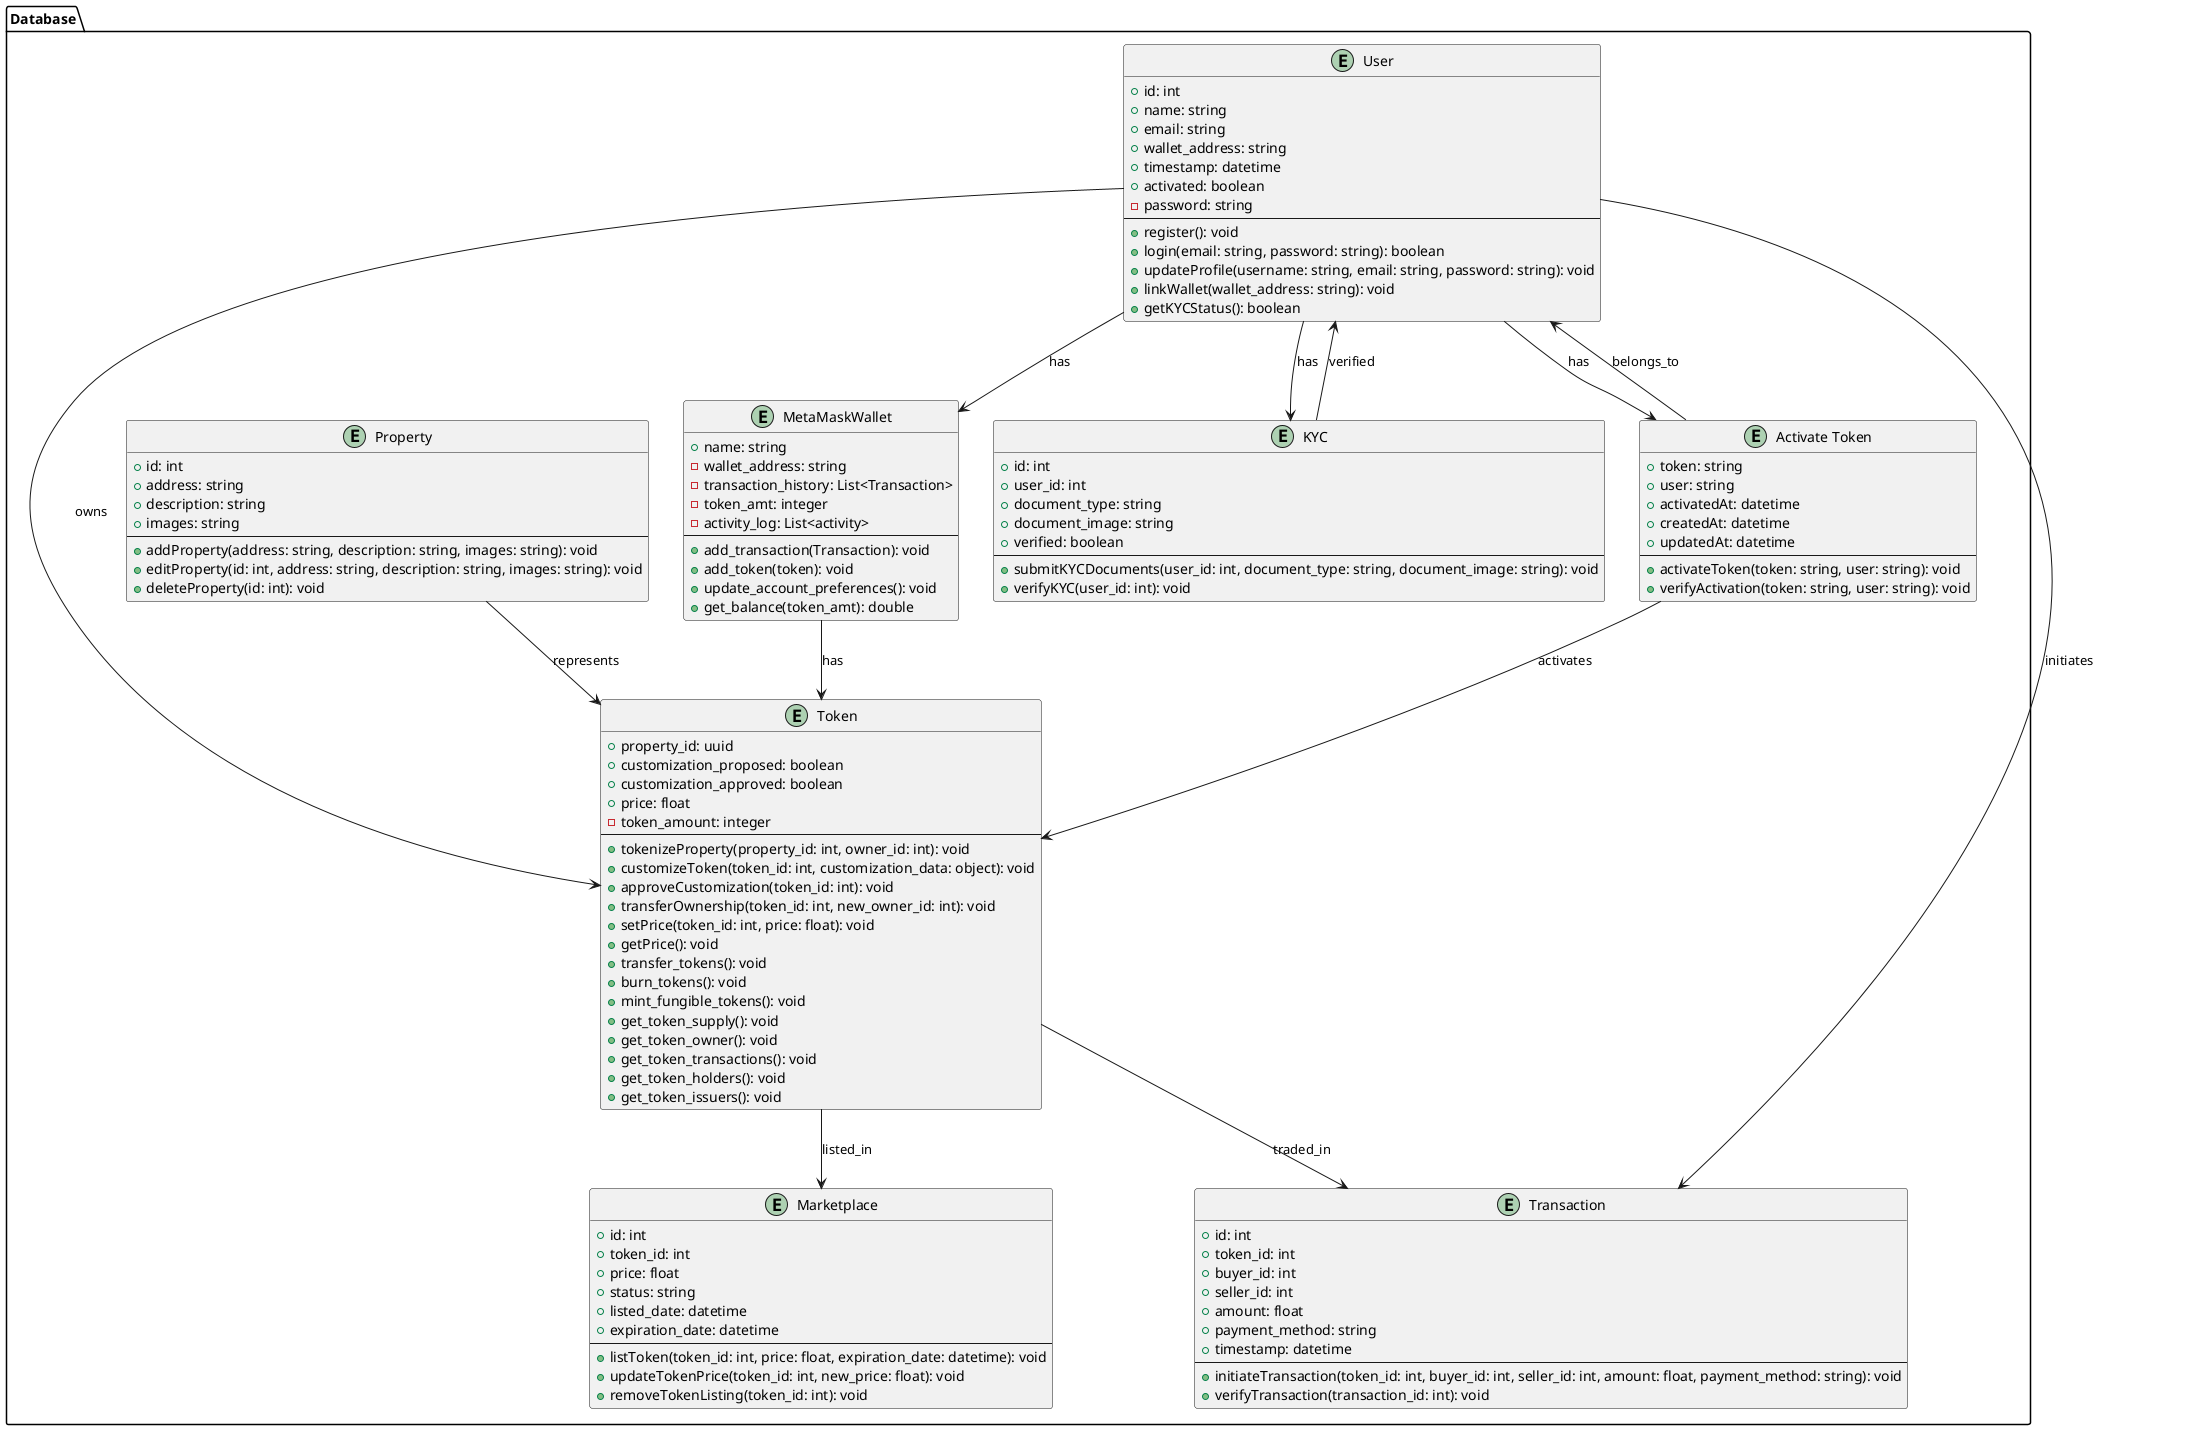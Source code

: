 @startuml
/'
To run this diagram, you can use the following URL:
http://www.plantuml.com/plantuml/uml/

In VS Code, you can use the PlantUML extension to preview the diagram.
https://marketplace.visualstudio.com/items?itemName=jebbs.plantuml
Be sure to set your settings to use the plantuml server to render and add the main uml server link

class diagram guidelines:
https://plantuml.com/class-diagram
'/

package "Database" {
  
  entity "User" {
    + id: int
    + name: string
    + email: string
    + wallet_address: string
    + timestamp: datetime
    + activated: boolean
    - password: string
    --
    + register(): void
    + login(email: string, password: string): boolean
    + updateProfile(username: string, email: string, password: string): void
    + linkWallet(wallet_address: string): void
    + getKYCStatus(): boolean
  }
  
  entity "Property" {
    + id: int
    + address: string
    + description: string
    + images: string
    --
    + addProperty(address: string, description: string, images: string): void
    + editProperty(id: int, address: string, description: string, images: string): void
    + deleteProperty(id: int): void
  }
  
  entity "Token" {
    + property_id: uuid
    + customization_proposed: boolean
    + customization_approved: boolean
    + price: float
    - token_amount: integer
    --
    + tokenizeProperty(property_id: int, owner_id: int): void
    + customizeToken(token_id: int, customization_data: object): void
    + approveCustomization(token_id: int): void
    + transferOwnership(token_id: int, new_owner_id: int): void
    + setPrice(token_id: int, price: float): void
    + getPrice(): void
    + transfer_tokens(): void
    + burn_tokens(): void
    + mint_fungible_tokens(): void
    + get_token_supply(): void
    + get_token_owner(): void
    + get_token_transactions(): void
    + get_token_holders(): void
    + get_token_issuers(): void
  }
  
  entity "Transaction" {
    + id: int
    + token_id: int
    + buyer_id: int
    + seller_id: int
    + amount: float
    + payment_method: string
    + timestamp: datetime
    --
    + initiateTransaction(token_id: int, buyer_id: int, seller_id: int, amount: float, payment_method: string): void
    + verifyTransaction(transaction_id: int): void
  }
  
  entity "KYC" {
    + id: int
    + user_id: int
    + document_type: string
    + document_image: string
    + verified: boolean
    --
    + submitKYCDocuments(user_id: int, document_type: string, document_image: string): void
    + verifyKYC(user_id: int): void
  }
  
  entity "Marketplace" {
    + id: int
    + token_id: int
    + price: float
    + status: string
    + listed_date: datetime
    + expiration_date: datetime
    --
    + listToken(token_id: int, price: float, expiration_date: datetime): void
    + updateTokenPrice(token_id: int, new_price: float): void
    + removeTokenListing(token_id: int): void
  }
  
  entity "Activate Token" {
    + token: string
    + user: string
    + activatedAt: datetime
    + createdAt: datetime
    + updatedAt: datetime
    --
    + activateToken(token: string, user: string): void
    + verifyActivation(token: string, user: string): void
  }

  entity "MetaMaskWallet" {
     + name: string
     - wallet_address: string
     - transaction_history: List<Transaction>
     - token_amt: integer
     - activity_log: List<activity>
     --
     + add_transaction(Transaction): void
     + add_token(token): void
     + update_account_preferences(): void
     + get_balance(token_amt): double
  }
  
  User --> Token : owns
  User --> MetaMaskWallet : has
  MetaMaskWallet --> Token : has
  Property --> Token : represents
  User --> KYC : has
  KYC --> User : verified
  User --> Transaction : initiates
  Token --> Marketplace : listed_in
  Token --> Transaction : traded_in
  "Activate Token"--> Token : activates
  "Activate Token" --> User : belongs_to
  User --> "Activate Token" : has

}
@enduml